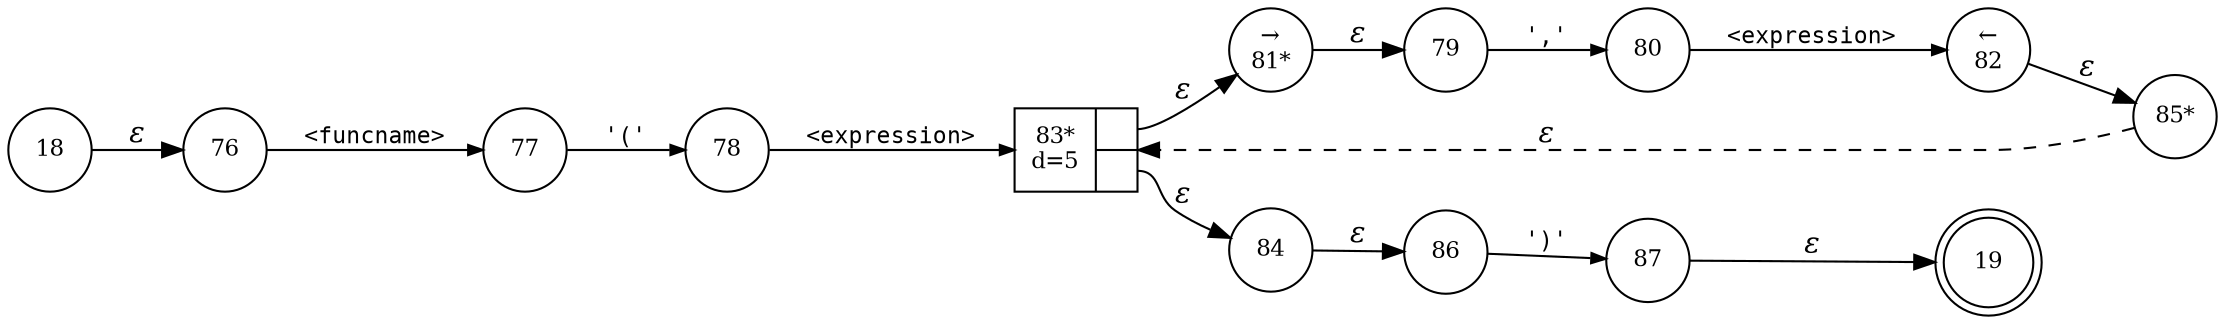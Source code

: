 digraph ATN {
rankdir=LR;
s19[fontsize=11, label="19", shape=doublecircle, fixedsize=true, width=.6];
s76[fontsize=11,label="76", shape=circle, fixedsize=true, width=.55, peripheries=1];
s77[fontsize=11,label="77", shape=circle, fixedsize=true, width=.55, peripheries=1];
s78[fontsize=11,label="78", shape=circle, fixedsize=true, width=.55, peripheries=1];
s79[fontsize=11,label="79", shape=circle, fixedsize=true, width=.55, peripheries=1];
s80[fontsize=11,label="80", shape=circle, fixedsize=true, width=.55, peripheries=1];
s81[fontsize=11,label="&rarr;\n81*", shape=circle, fixedsize=true, width=.55, peripheries=1];
s18[fontsize=11,label="18", shape=circle, fixedsize=true, width=.55, peripheries=1];
s82[fontsize=11,label="&larr;\n82", shape=circle, fixedsize=true, width=.55, peripheries=1];
s83[fontsize=11,label="{83*\nd=5|{<p0>|<p1>}}", shape=record, fixedsize=false, peripheries=1];
s84[fontsize=11,label="84", shape=circle, fixedsize=true, width=.55, peripheries=1];
s85[fontsize=11,label="85*", shape=circle, fixedsize=true, width=.55, peripheries=1];
s86[fontsize=11,label="86", shape=circle, fixedsize=true, width=.55, peripheries=1];
s87[fontsize=11,label="87", shape=circle, fixedsize=true, width=.55, peripheries=1];
s18 -> s76 [fontname="Times-Italic", label="&epsilon;"];
s76 -> s77 [fontsize=11, fontname="Courier", arrowsize=.7, label = "<funcname>", arrowhead = normal];
s77 -> s78 [fontsize=11, fontname="Courier", arrowsize=.7, label = "'('", arrowhead = normal];
s78 -> s83 [fontsize=11, fontname="Courier", arrowsize=.7, label = "<expression>", arrowhead = normal];
s83:p0 -> s81 [fontname="Times-Italic", label="&epsilon;"];
s83:p1 -> s84 [fontname="Times-Italic", label="&epsilon;"];
s81 -> s79 [fontname="Times-Italic", label="&epsilon;"];
s84 -> s86 [fontname="Times-Italic", label="&epsilon;"];
s79 -> s80 [fontsize=11, fontname="Courier", arrowsize=.7, label = "','", arrowhead = normal];
s86 -> s87 [fontsize=11, fontname="Courier", arrowsize=.7, label = "')'", arrowhead = normal];
s80 -> s82 [fontsize=11, fontname="Courier", arrowsize=.7, label = "<expression>", arrowhead = normal];
s87 -> s19 [fontname="Times-Italic", label="&epsilon;"];
s82 -> s85 [fontname="Times-Italic", label="&epsilon;"];
s85 -> s83 [fontname="Times-Italic", label="&epsilon;", style="dashed"];
}